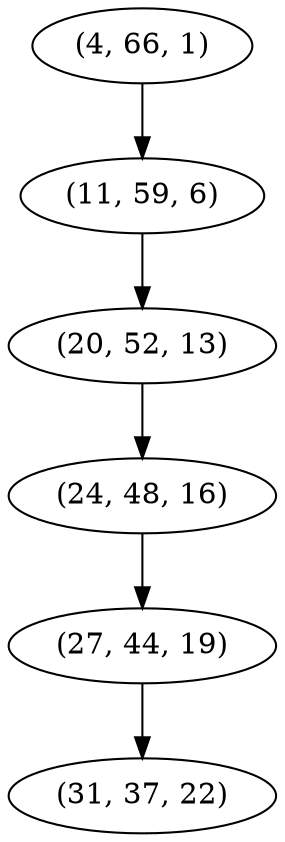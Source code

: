 digraph tree {
    "(4, 66, 1)";
    "(11, 59, 6)";
    "(20, 52, 13)";
    "(24, 48, 16)";
    "(27, 44, 19)";
    "(31, 37, 22)";
    "(4, 66, 1)" -> "(11, 59, 6)";
    "(11, 59, 6)" -> "(20, 52, 13)";
    "(20, 52, 13)" -> "(24, 48, 16)";
    "(24, 48, 16)" -> "(27, 44, 19)";
    "(27, 44, 19)" -> "(31, 37, 22)";
}
